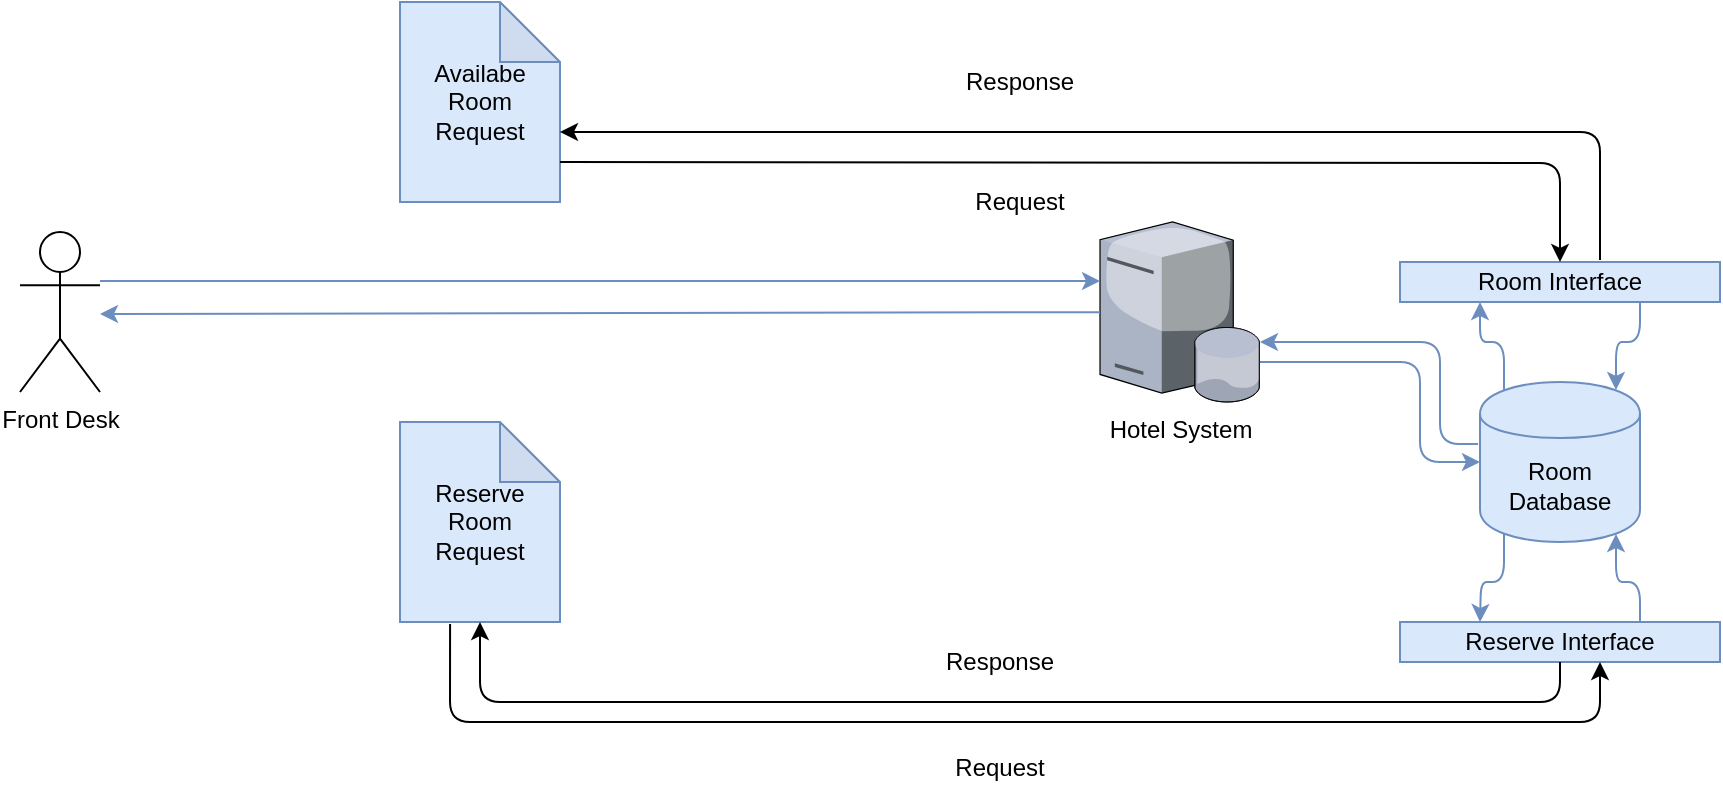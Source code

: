 <mxfile version="10.6.0" type="github"><diagram id="UqAfgTkcULPzvGlvpgVM" name="Page-1"><mxGraphModel dx="840" dy="491" grid="1" gridSize="10" guides="1" tooltips="1" connect="1" arrows="1" fold="1" page="1" pageScale="1" pageWidth="1169" pageHeight="827" math="0" shadow="0"><root><mxCell id="0"/><mxCell id="1" parent="0"/><mxCell id="DK2rC7XqDwlYYz1R4mOY-1" value="&lt;div&gt;Room&lt;/div&gt;&lt;div&gt;Database&lt;br&gt;&lt;/div&gt;" style="shape=cylinder;whiteSpace=wrap;html=1;boundedLbl=1;backgroundOutline=1;fillColor=#dae8fc;strokeColor=#6c8ebf;" parent="1" vertex="1"><mxGeometry x="860" y="230" width="80" height="80" as="geometry"/></mxCell><mxCell id="DK2rC7XqDwlYYz1R4mOY-2" value="&lt;div&gt;Availabe&lt;/div&gt;&lt;div&gt;Room&lt;/div&gt;&lt;div&gt;Request&lt;br&gt;&lt;/div&gt;" style="shape=note;whiteSpace=wrap;html=1;backgroundOutline=1;darkOpacity=0.05;fillColor=#dae8fc;strokeColor=#6c8ebf;" parent="1" vertex="1"><mxGeometry x="320" y="40" width="80" height="100" as="geometry"/></mxCell><mxCell id="DK2rC7XqDwlYYz1R4mOY-3" value="&lt;div&gt;Reserve&lt;/div&gt;&lt;div&gt;Room&lt;/div&gt;&lt;div&gt;Request&lt;br&gt;&lt;/div&gt;" style="shape=note;whiteSpace=wrap;html=1;backgroundOutline=1;darkOpacity=0.05;fillColor=#dae8fc;strokeColor=#6c8ebf;" parent="1" vertex="1"><mxGeometry x="320" y="250" width="80" height="100" as="geometry"/></mxCell><mxCell id="DK2rC7XqDwlYYz1R4mOY-6" value="Reserve Interface" style="rounded=0;whiteSpace=wrap;html=1;fillColor=#dae8fc;strokeColor=#6c8ebf;" parent="1" vertex="1"><mxGeometry x="820" y="350" width="160" height="20" as="geometry"/></mxCell><mxCell id="DK2rC7XqDwlYYz1R4mOY-7" value="Room Interface" style="rounded=0;whiteSpace=wrap;html=1;fillColor=#dae8fc;strokeColor=#6c8ebf;" parent="1" vertex="1"><mxGeometry x="820" y="170" width="160" height="20" as="geometry"/></mxCell><mxCell id="DK2rC7XqDwlYYz1R4mOY-8" value="" style="endArrow=classic;html=1;exitX=0.15;exitY=0.95;exitDx=0;exitDy=0;exitPerimeter=0;edgeStyle=orthogonalEdgeStyle;fillColor=#dae8fc;strokeColor=#6c8ebf;" parent="1" source="DK2rC7XqDwlYYz1R4mOY-1" edge="1"><mxGeometry width="50" height="50" relative="1" as="geometry"><mxPoint x="800" y="460" as="sourcePoint"/><mxPoint x="860" y="350" as="targetPoint"/></mxGeometry></mxCell><mxCell id="DK2rC7XqDwlYYz1R4mOY-9" value="" style="endArrow=classic;html=1;exitX=0.75;exitY=0;exitDx=0;exitDy=0;entryX=0.85;entryY=0.95;entryDx=0;entryDy=0;entryPerimeter=0;edgeStyle=orthogonalEdgeStyle;fillColor=#dae8fc;strokeColor=#6c8ebf;" parent="1" source="DK2rC7XqDwlYYz1R4mOY-6" target="DK2rC7XqDwlYYz1R4mOY-1" edge="1"><mxGeometry width="50" height="50" relative="1" as="geometry"><mxPoint x="880" y="450" as="sourcePoint"/><mxPoint x="990" y="306" as="targetPoint"/></mxGeometry></mxCell><mxCell id="DK2rC7XqDwlYYz1R4mOY-10" value="" style="endArrow=classic;html=1;exitX=0.15;exitY=0.05;exitDx=0;exitDy=0;exitPerimeter=0;entryX=0.25;entryY=1;entryDx=0;entryDy=0;edgeStyle=orthogonalEdgeStyle;fillColor=#dae8fc;strokeColor=#6c8ebf;" parent="1" source="DK2rC7XqDwlYYz1R4mOY-1" target="DK2rC7XqDwlYYz1R4mOY-7" edge="1"><mxGeometry width="50" height="50" relative="1" as="geometry"><mxPoint x="770" y="340" as="sourcePoint"/><mxPoint x="820" y="290" as="targetPoint"/></mxGeometry></mxCell><mxCell id="DK2rC7XqDwlYYz1R4mOY-11" value="" style="endArrow=classic;html=1;entryX=0.85;entryY=0.05;entryDx=0;entryDy=0;entryPerimeter=0;exitX=0.75;exitY=1;exitDx=0;exitDy=0;edgeStyle=orthogonalEdgeStyle;fillColor=#dae8fc;strokeColor=#6c8ebf;" parent="1" source="DK2rC7XqDwlYYz1R4mOY-7" target="DK2rC7XqDwlYYz1R4mOY-1" edge="1"><mxGeometry width="50" height="50" relative="1" as="geometry"><mxPoint x="790" y="310" as="sourcePoint"/><mxPoint x="840" y="260" as="targetPoint"/></mxGeometry></mxCell><mxCell id="DK2rC7XqDwlYYz1R4mOY-16" value="Front Desk" style="shape=umlActor;verticalLabelPosition=bottom;labelBackgroundColor=#ffffff;verticalAlign=top;html=1;outlineConnect=0;shadow=0;" parent="1" vertex="1"><mxGeometry x="130" y="155" width="40" height="80" as="geometry"/></mxCell><mxCell id="DK2rC7XqDwlYYz1R4mOY-17" value="Hotel System" style="verticalLabelPosition=bottom;aspect=fixed;html=1;verticalAlign=top;strokeColor=none;align=center;outlineConnect=0;shape=mxgraph.citrix.database_server;" parent="1" vertex="1"><mxGeometry x="670" y="150" width="80" height="90" as="geometry"/></mxCell><mxCell id="DK2rC7XqDwlYYz1R4mOY-18" value="" style="endArrow=classic;html=1;strokeColor=#6c8ebf;fillColor=#dae8fc;" parent="1" edge="1"><mxGeometry width="50" height="50" relative="1" as="geometry"><mxPoint x="170" y="179.5" as="sourcePoint"/><mxPoint x="670" y="179.5" as="targetPoint"/></mxGeometry></mxCell><mxCell id="DK2rC7XqDwlYYz1R4mOY-19" value="" style="endArrow=classic;html=1;strokeColor=#6c8ebf;fillColor=#dae8fc;" parent="1" edge="1" source="DK2rC7XqDwlYYz1R4mOY-17"><mxGeometry width="50" height="50" relative="1" as="geometry"><mxPoint x="250" y="205" as="sourcePoint"/><mxPoint x="170" y="196" as="targetPoint"/></mxGeometry></mxCell><mxCell id="UWsml5dnM-NJWyyOih-O-2" value="" style="endArrow=classic;html=1;entryX=0.5;entryY=0;entryDx=0;entryDy=0;edgeStyle=orthogonalEdgeStyle;" edge="1" parent="1" target="DK2rC7XqDwlYYz1R4mOY-7"><mxGeometry width="50" height="50" relative="1" as="geometry"><mxPoint x="400" y="120" as="sourcePoint"/><mxPoint x="450" y="70" as="targetPoint"/></mxGeometry></mxCell><mxCell id="UWsml5dnM-NJWyyOih-O-3" value="" style="endArrow=classic;html=1;entryX=0;entryY=0;entryDx=80;entryDy=65;entryPerimeter=0;exitX=0.625;exitY=-0.05;exitDx=0;exitDy=0;exitPerimeter=0;edgeStyle=orthogonalEdgeStyle;" edge="1" parent="1" source="DK2rC7XqDwlYYz1R4mOY-7" target="DK2rC7XqDwlYYz1R4mOY-2"><mxGeometry width="50" height="50" relative="1" as="geometry"><mxPoint x="530" y="90" as="sourcePoint"/><mxPoint x="580" y="40" as="targetPoint"/></mxGeometry></mxCell><mxCell id="UWsml5dnM-NJWyyOih-O-4" value="" style="endArrow=classic;html=1;exitX=0.5;exitY=1;exitDx=0;exitDy=0;entryX=0.5;entryY=1;entryDx=0;entryDy=0;entryPerimeter=0;edgeStyle=orthogonalEdgeStyle;" edge="1" parent="1" source="DK2rC7XqDwlYYz1R4mOY-6" target="DK2rC7XqDwlYYz1R4mOY-3"><mxGeometry width="50" height="50" relative="1" as="geometry"><mxPoint x="760" y="370" as="sourcePoint"/><mxPoint x="630" y="310" as="targetPoint"/><Array as="points"><mxPoint x="900" y="390"/><mxPoint x="360" y="390"/></Array></mxGeometry></mxCell><mxCell id="UWsml5dnM-NJWyyOih-O-5" value="" style="endArrow=classic;html=1;exitX=0.313;exitY=1.01;exitDx=0;exitDy=0;exitPerimeter=0;edgeStyle=orthogonalEdgeStyle;" edge="1" parent="1" source="DK2rC7XqDwlYYz1R4mOY-3"><mxGeometry width="50" height="50" relative="1" as="geometry"><mxPoint x="340" y="460" as="sourcePoint"/><mxPoint x="920" y="370" as="targetPoint"/><Array as="points"><mxPoint x="345" y="400"/><mxPoint x="920" y="400"/><mxPoint x="920" y="370"/></Array></mxGeometry></mxCell><mxCell id="UWsml5dnM-NJWyyOih-O-6" value="" style="endArrow=classic;html=1;exitX=-0.012;exitY=0.388;exitDx=0;exitDy=0;exitPerimeter=0;edgeStyle=orthogonalEdgeStyle;fillColor=#dae8fc;strokeColor=#6c8ebf;" edge="1" parent="1" source="DK2rC7XqDwlYYz1R4mOY-1" target="DK2rC7XqDwlYYz1R4mOY-17"><mxGeometry width="50" height="50" relative="1" as="geometry"><mxPoint x="780" y="240" as="sourcePoint"/><mxPoint x="750" y="180" as="targetPoint"/><Array as="points"><mxPoint x="840" y="261"/><mxPoint x="840" y="210"/></Array></mxGeometry></mxCell><mxCell id="UWsml5dnM-NJWyyOih-O-7" value="" style="endArrow=classic;html=1;entryX=0;entryY=0.5;entryDx=0;entryDy=0;edgeStyle=orthogonalEdgeStyle;fillColor=#dae8fc;strokeColor=#6c8ebf;" edge="1" parent="1" source="DK2rC7XqDwlYYz1R4mOY-17" target="DK2rC7XqDwlYYz1R4mOY-1"><mxGeometry width="50" height="50" relative="1" as="geometry"><mxPoint x="780" y="300" as="sourcePoint"/><mxPoint x="830" y="250" as="targetPoint"/><Array as="points"><mxPoint x="830" y="220"/><mxPoint x="830" y="270"/></Array></mxGeometry></mxCell><mxCell id="UWsml5dnM-NJWyyOih-O-9" value="&lt;div&gt;Response&lt;/div&gt;" style="text;html=1;strokeColor=none;fillColor=none;align=center;verticalAlign=middle;whiteSpace=wrap;rounded=0;" vertex="1" parent="1"><mxGeometry x="610" y="70" width="40" height="20" as="geometry"/></mxCell><mxCell id="UWsml5dnM-NJWyyOih-O-10" value="Request" style="text;html=1;strokeColor=none;fillColor=none;align=center;verticalAlign=middle;whiteSpace=wrap;rounded=0;" vertex="1" parent="1"><mxGeometry x="610" y="130" width="40" height="20" as="geometry"/></mxCell><mxCell id="UWsml5dnM-NJWyyOih-O-11" value="Response" style="text;html=1;strokeColor=none;fillColor=none;align=center;verticalAlign=middle;whiteSpace=wrap;rounded=0;" vertex="1" parent="1"><mxGeometry x="600" y="360" width="40" height="20" as="geometry"/></mxCell><mxCell id="UWsml5dnM-NJWyyOih-O-12" value="Request" style="text;html=1;strokeColor=none;fillColor=none;align=center;verticalAlign=middle;whiteSpace=wrap;rounded=0;" vertex="1" parent="1"><mxGeometry x="600" y="413" width="40" height="20" as="geometry"/></mxCell></root></mxGraphModel></diagram></mxfile>